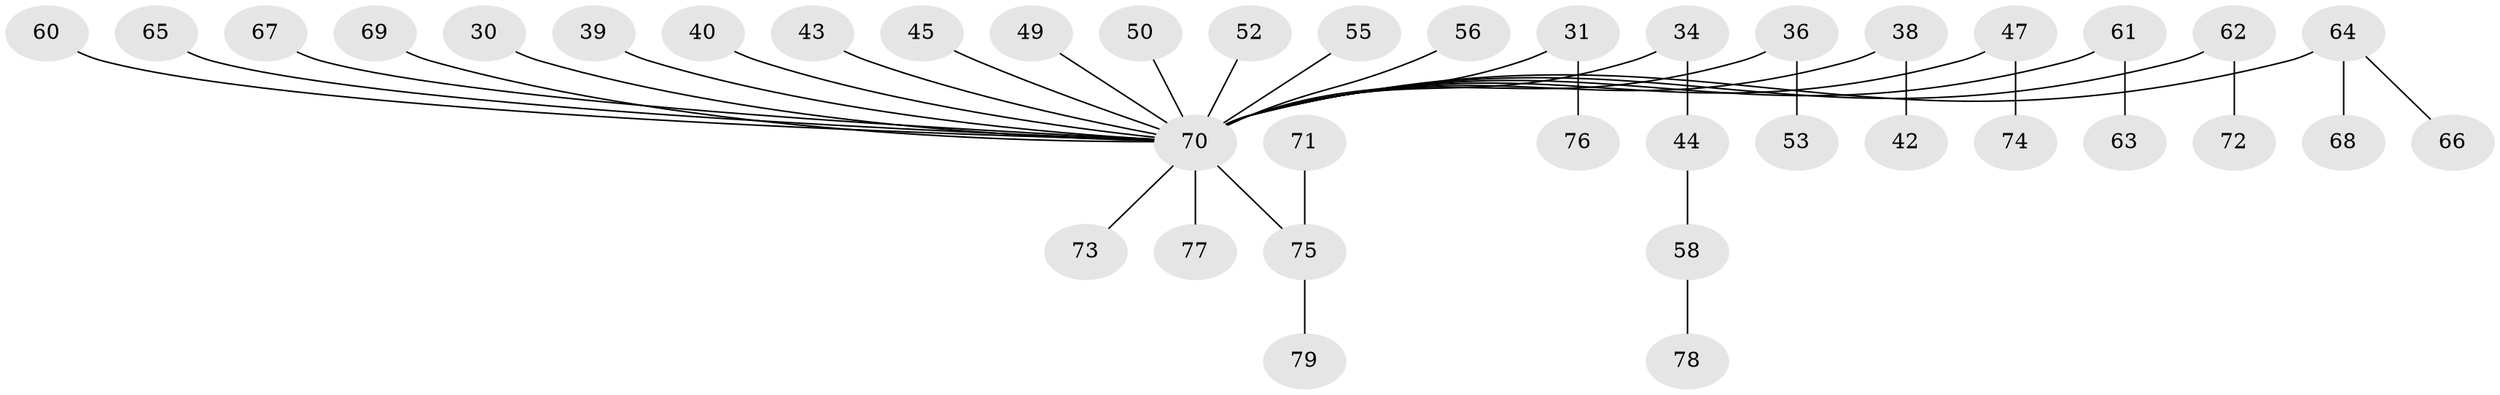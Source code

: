 // original degree distribution, {6: 0.02531645569620253, 4: 0.0759493670886076, 7: 0.012658227848101266, 2: 0.26582278481012656, 3: 0.11392405063291139, 1: 0.4936708860759494, 5: 0.012658227848101266}
// Generated by graph-tools (version 1.1) at 2025/53/03/09/25 04:53:16]
// undirected, 39 vertices, 38 edges
graph export_dot {
graph [start="1"]
  node [color=gray90,style=filled];
  30;
  31;
  34;
  36;
  38;
  39;
  40;
  42;
  43;
  44;
  45;
  47;
  49;
  50;
  52;
  53;
  55;
  56;
  58;
  60;
  61;
  62;
  63;
  64 [super="+17+54+59"];
  65;
  66;
  67;
  68;
  69;
  70 [super="+21+51+25+37+57+46"];
  71;
  72;
  73;
  74;
  75 [super="+20+29"];
  76;
  77;
  78;
  79;
  30 -- 70;
  31 -- 76;
  31 -- 70;
  34 -- 44;
  34 -- 70;
  36 -- 53;
  36 -- 70;
  38 -- 42;
  38 -- 70;
  39 -- 70;
  40 -- 70;
  43 -- 70;
  44 -- 58;
  45 -- 70;
  47 -- 74;
  47 -- 70;
  49 -- 70;
  50 -- 70;
  52 -- 70;
  55 -- 70;
  56 -- 70;
  58 -- 78;
  60 -- 70;
  61 -- 63;
  61 -- 70;
  62 -- 72;
  62 -- 70;
  64 -- 66;
  64 -- 68;
  64 -- 70;
  65 -- 70;
  67 -- 70;
  69 -- 70;
  70 -- 73;
  70 -- 77;
  70 -- 75;
  71 -- 75;
  75 -- 79;
}
